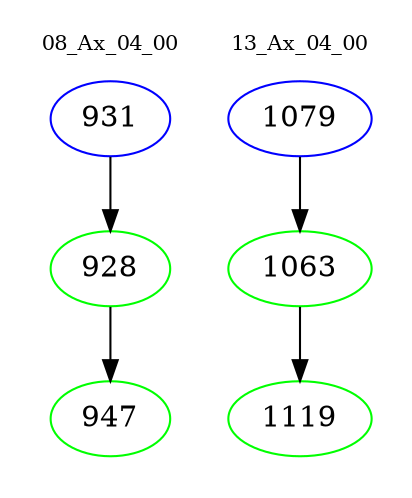 digraph{
subgraph cluster_0 {
color = white
label = "08_Ax_04_00";
fontsize=10;
T0_931 [label="931", color="blue"]
T0_931 -> T0_928 [color="black"]
T0_928 [label="928", color="green"]
T0_928 -> T0_947 [color="black"]
T0_947 [label="947", color="green"]
}
subgraph cluster_1 {
color = white
label = "13_Ax_04_00";
fontsize=10;
T1_1079 [label="1079", color="blue"]
T1_1079 -> T1_1063 [color="black"]
T1_1063 [label="1063", color="green"]
T1_1063 -> T1_1119 [color="black"]
T1_1119 [label="1119", color="green"]
}
}
